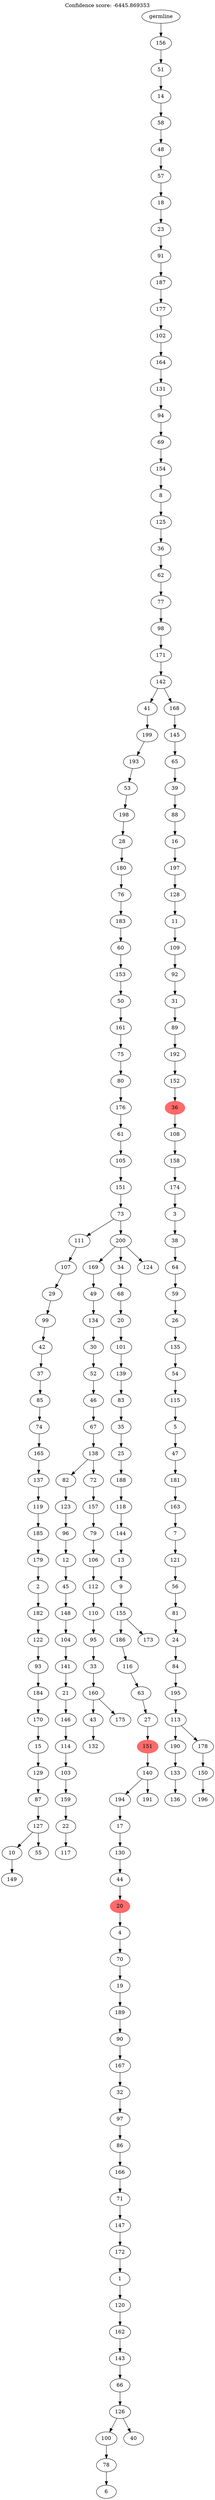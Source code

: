 digraph g {
	"201" -> "202";
	"202" [label="149"];
	"200" -> "201";
	"201" [label="10"];
	"200" -> "203";
	"203" [label="55"];
	"199" -> "200";
	"200" [label="127"];
	"198" -> "199";
	"199" [label="87"];
	"197" -> "198";
	"198" [label="129"];
	"196" -> "197";
	"197" [label="15"];
	"195" -> "196";
	"196" [label="170"];
	"194" -> "195";
	"195" [label="184"];
	"193" -> "194";
	"194" [label="93"];
	"192" -> "193";
	"193" [label="122"];
	"191" -> "192";
	"192" [label="182"];
	"190" -> "191";
	"191" [label="2"];
	"189" -> "190";
	"190" [label="179"];
	"188" -> "189";
	"189" [label="185"];
	"187" -> "188";
	"188" [label="119"];
	"186" -> "187";
	"187" [label="137"];
	"185" -> "186";
	"186" [label="165"];
	"184" -> "185";
	"185" [label="74"];
	"183" -> "184";
	"184" [label="85"];
	"182" -> "183";
	"183" [label="37"];
	"181" -> "182";
	"182" [label="42"];
	"180" -> "181";
	"181" [label="99"];
	"179" -> "180";
	"180" [label="29"];
	"178" -> "179";
	"179" [label="107"];
	"175" -> "176";
	"176" [label="117"];
	"174" -> "175";
	"175" [label="22"];
	"173" -> "174";
	"174" [label="159"];
	"172" -> "173";
	"173" [label="103"];
	"171" -> "172";
	"172" [label="114"];
	"170" -> "171";
	"171" [label="146"];
	"169" -> "170";
	"170" [label="21"];
	"168" -> "169";
	"169" [label="141"];
	"167" -> "168";
	"168" [label="104"];
	"166" -> "167";
	"167" [label="148"];
	"165" -> "166";
	"166" [label="45"];
	"164" -> "165";
	"165" [label="12"];
	"163" -> "164";
	"164" [label="96"];
	"162" -> "163";
	"163" [label="123"];
	"159" -> "160";
	"160" [label="132"];
	"158" -> "159";
	"159" [label="43"];
	"158" -> "161";
	"161" [label="175"];
	"157" -> "158";
	"158" [label="160"];
	"156" -> "157";
	"157" [label="33"];
	"155" -> "156";
	"156" [label="95"];
	"154" -> "155";
	"155" [label="110"];
	"153" -> "154";
	"154" [label="112"];
	"152" -> "153";
	"153" [label="106"];
	"151" -> "152";
	"152" [label="79"];
	"150" -> "151";
	"151" [label="157"];
	"149" -> "150";
	"150" [label="72"];
	"149" -> "162";
	"162" [label="82"];
	"148" -> "149";
	"149" [label="138"];
	"147" -> "148";
	"148" [label="67"];
	"146" -> "147";
	"147" [label="46"];
	"145" -> "146";
	"146" [label="52"];
	"144" -> "145";
	"145" [label="30"];
	"143" -> "144";
	"144" [label="134"];
	"142" -> "143";
	"143" [label="49"];
	"137" -> "138";
	"138" [label="6"];
	"136" -> "137";
	"137" [label="78"];
	"135" -> "136";
	"136" [label="100"];
	"135" -> "139";
	"139" [label="40"];
	"134" -> "135";
	"135" [label="126"];
	"133" -> "134";
	"134" [label="66"];
	"132" -> "133";
	"133" [label="143"];
	"131" -> "132";
	"132" [label="162"];
	"130" -> "131";
	"131" [label="120"];
	"129" -> "130";
	"130" [label="1"];
	"128" -> "129";
	"129" [label="172"];
	"127" -> "128";
	"128" [label="147"];
	"126" -> "127";
	"127" [label="71"];
	"125" -> "126";
	"126" [label="166"];
	"124" -> "125";
	"125" [label="86"];
	"123" -> "124";
	"124" [label="97"];
	"122" -> "123";
	"123" [label="32"];
	"121" -> "122";
	"122" [label="167"];
	"120" -> "121";
	"121" [label="90"];
	"119" -> "120";
	"120" [label="189"];
	"118" -> "119";
	"119" [label="19"];
	"117" -> "118";
	"118" [label="70"];
	"116" -> "117";
	"117" [label="4"];
	"115" -> "116";
	"116" [color=indianred1, style=filled, label="20"];
	"114" -> "115";
	"115" [label="44"];
	"113" -> "114";
	"114" [label="130"];
	"112" -> "113";
	"113" [label="17"];
	"111" -> "112";
	"112" [label="194"];
	"111" -> "140";
	"140" [label="191"];
	"110" -> "111";
	"111" [label="140"];
	"109" -> "110";
	"110" [color=indianred1, style=filled, label="151"];
	"108" -> "109";
	"109" [label="27"];
	"107" -> "108";
	"108" [label="63"];
	"106" -> "107";
	"107" [label="116"];
	"105" -> "106";
	"106" [label="186"];
	"105" -> "141";
	"141" [label="173"];
	"104" -> "105";
	"105" [label="155"];
	"103" -> "104";
	"104" [label="9"];
	"102" -> "103";
	"103" [label="13"];
	"101" -> "102";
	"102" [label="144"];
	"100" -> "101";
	"101" [label="118"];
	"99" -> "100";
	"100" [label="188"];
	"98" -> "99";
	"99" [label="25"];
	"97" -> "98";
	"98" [label="35"];
	"96" -> "97";
	"97" [label="83"];
	"95" -> "96";
	"96" [label="139"];
	"94" -> "95";
	"95" [label="101"];
	"93" -> "94";
	"94" [label="20"];
	"92" -> "93";
	"93" [label="68"];
	"91" -> "92";
	"92" [label="34"];
	"91" -> "142";
	"142" [label="169"];
	"91" -> "177";
	"177" [label="124"];
	"90" -> "91";
	"91" [label="200"];
	"90" -> "178";
	"178" [label="111"];
	"89" -> "90";
	"90" [label="73"];
	"88" -> "89";
	"89" [label="151"];
	"87" -> "88";
	"88" [label="105"];
	"86" -> "87";
	"87" [label="61"];
	"85" -> "86";
	"86" [label="176"];
	"84" -> "85";
	"85" [label="80"];
	"83" -> "84";
	"84" [label="75"];
	"82" -> "83";
	"83" [label="161"];
	"81" -> "82";
	"82" [label="50"];
	"80" -> "81";
	"81" [label="153"];
	"79" -> "80";
	"80" [label="60"];
	"78" -> "79";
	"79" [label="183"];
	"77" -> "78";
	"78" [label="76"];
	"76" -> "77";
	"77" [label="180"];
	"75" -> "76";
	"76" [label="28"];
	"74" -> "75";
	"75" [label="198"];
	"73" -> "74";
	"74" [label="53"];
	"72" -> "73";
	"73" [label="193"];
	"71" -> "72";
	"72" [label="199"];
	"69" -> "70";
	"70" [label="136"];
	"68" -> "69";
	"69" [label="133"];
	"66" -> "67";
	"67" [label="196"];
	"65" -> "66";
	"66" [label="150"];
	"64" -> "65";
	"65" [label="178"];
	"64" -> "68";
	"68" [label="190"];
	"63" -> "64";
	"64" [label="113"];
	"62" -> "63";
	"63" [label="195"];
	"61" -> "62";
	"62" [label="84"];
	"60" -> "61";
	"61" [label="24"];
	"59" -> "60";
	"60" [label="81"];
	"58" -> "59";
	"59" [label="56"];
	"57" -> "58";
	"58" [label="121"];
	"56" -> "57";
	"57" [label="7"];
	"55" -> "56";
	"56" [label="163"];
	"54" -> "55";
	"55" [label="181"];
	"53" -> "54";
	"54" [label="47"];
	"52" -> "53";
	"53" [label="5"];
	"51" -> "52";
	"52" [label="115"];
	"50" -> "51";
	"51" [label="54"];
	"49" -> "50";
	"50" [label="135"];
	"48" -> "49";
	"49" [label="26"];
	"47" -> "48";
	"48" [label="59"];
	"46" -> "47";
	"47" [label="64"];
	"45" -> "46";
	"46" [label="38"];
	"44" -> "45";
	"45" [label="3"];
	"43" -> "44";
	"44" [label="174"];
	"42" -> "43";
	"43" [label="158"];
	"41" -> "42";
	"42" [label="108"];
	"40" -> "41";
	"41" [color=indianred1, style=filled, label="36"];
	"39" -> "40";
	"40" [label="152"];
	"38" -> "39";
	"39" [label="192"];
	"37" -> "38";
	"38" [label="89"];
	"36" -> "37";
	"37" [label="31"];
	"35" -> "36";
	"36" [label="92"];
	"34" -> "35";
	"35" [label="109"];
	"33" -> "34";
	"34" [label="11"];
	"32" -> "33";
	"33" [label="128"];
	"31" -> "32";
	"32" [label="197"];
	"30" -> "31";
	"31" [label="16"];
	"29" -> "30";
	"30" [label="88"];
	"28" -> "29";
	"29" [label="39"];
	"27" -> "28";
	"28" [label="65"];
	"26" -> "27";
	"27" [label="145"];
	"25" -> "26";
	"26" [label="168"];
	"25" -> "71";
	"71" [label="41"];
	"24" -> "25";
	"25" [label="142"];
	"23" -> "24";
	"24" [label="171"];
	"22" -> "23";
	"23" [label="98"];
	"21" -> "22";
	"22" [label="77"];
	"20" -> "21";
	"21" [label="62"];
	"19" -> "20";
	"20" [label="36"];
	"18" -> "19";
	"19" [label="125"];
	"17" -> "18";
	"18" [label="8"];
	"16" -> "17";
	"17" [label="154"];
	"15" -> "16";
	"16" [label="69"];
	"14" -> "15";
	"15" [label="94"];
	"13" -> "14";
	"14" [label="131"];
	"12" -> "13";
	"13" [label="164"];
	"11" -> "12";
	"12" [label="102"];
	"10" -> "11";
	"11" [label="177"];
	"9" -> "10";
	"10" [label="187"];
	"8" -> "9";
	"9" [label="91"];
	"7" -> "8";
	"8" [label="23"];
	"6" -> "7";
	"7" [label="18"];
	"5" -> "6";
	"6" [label="57"];
	"4" -> "5";
	"5" [label="48"];
	"3" -> "4";
	"4" [label="58"];
	"2" -> "3";
	"3" [label="14"];
	"1" -> "2";
	"2" [label="51"];
	"0" -> "1";
	"1" [label="156"];
	"0" [label="germline"];
	labelloc="t";
	label="Confidence score: -6445.869353";
}
